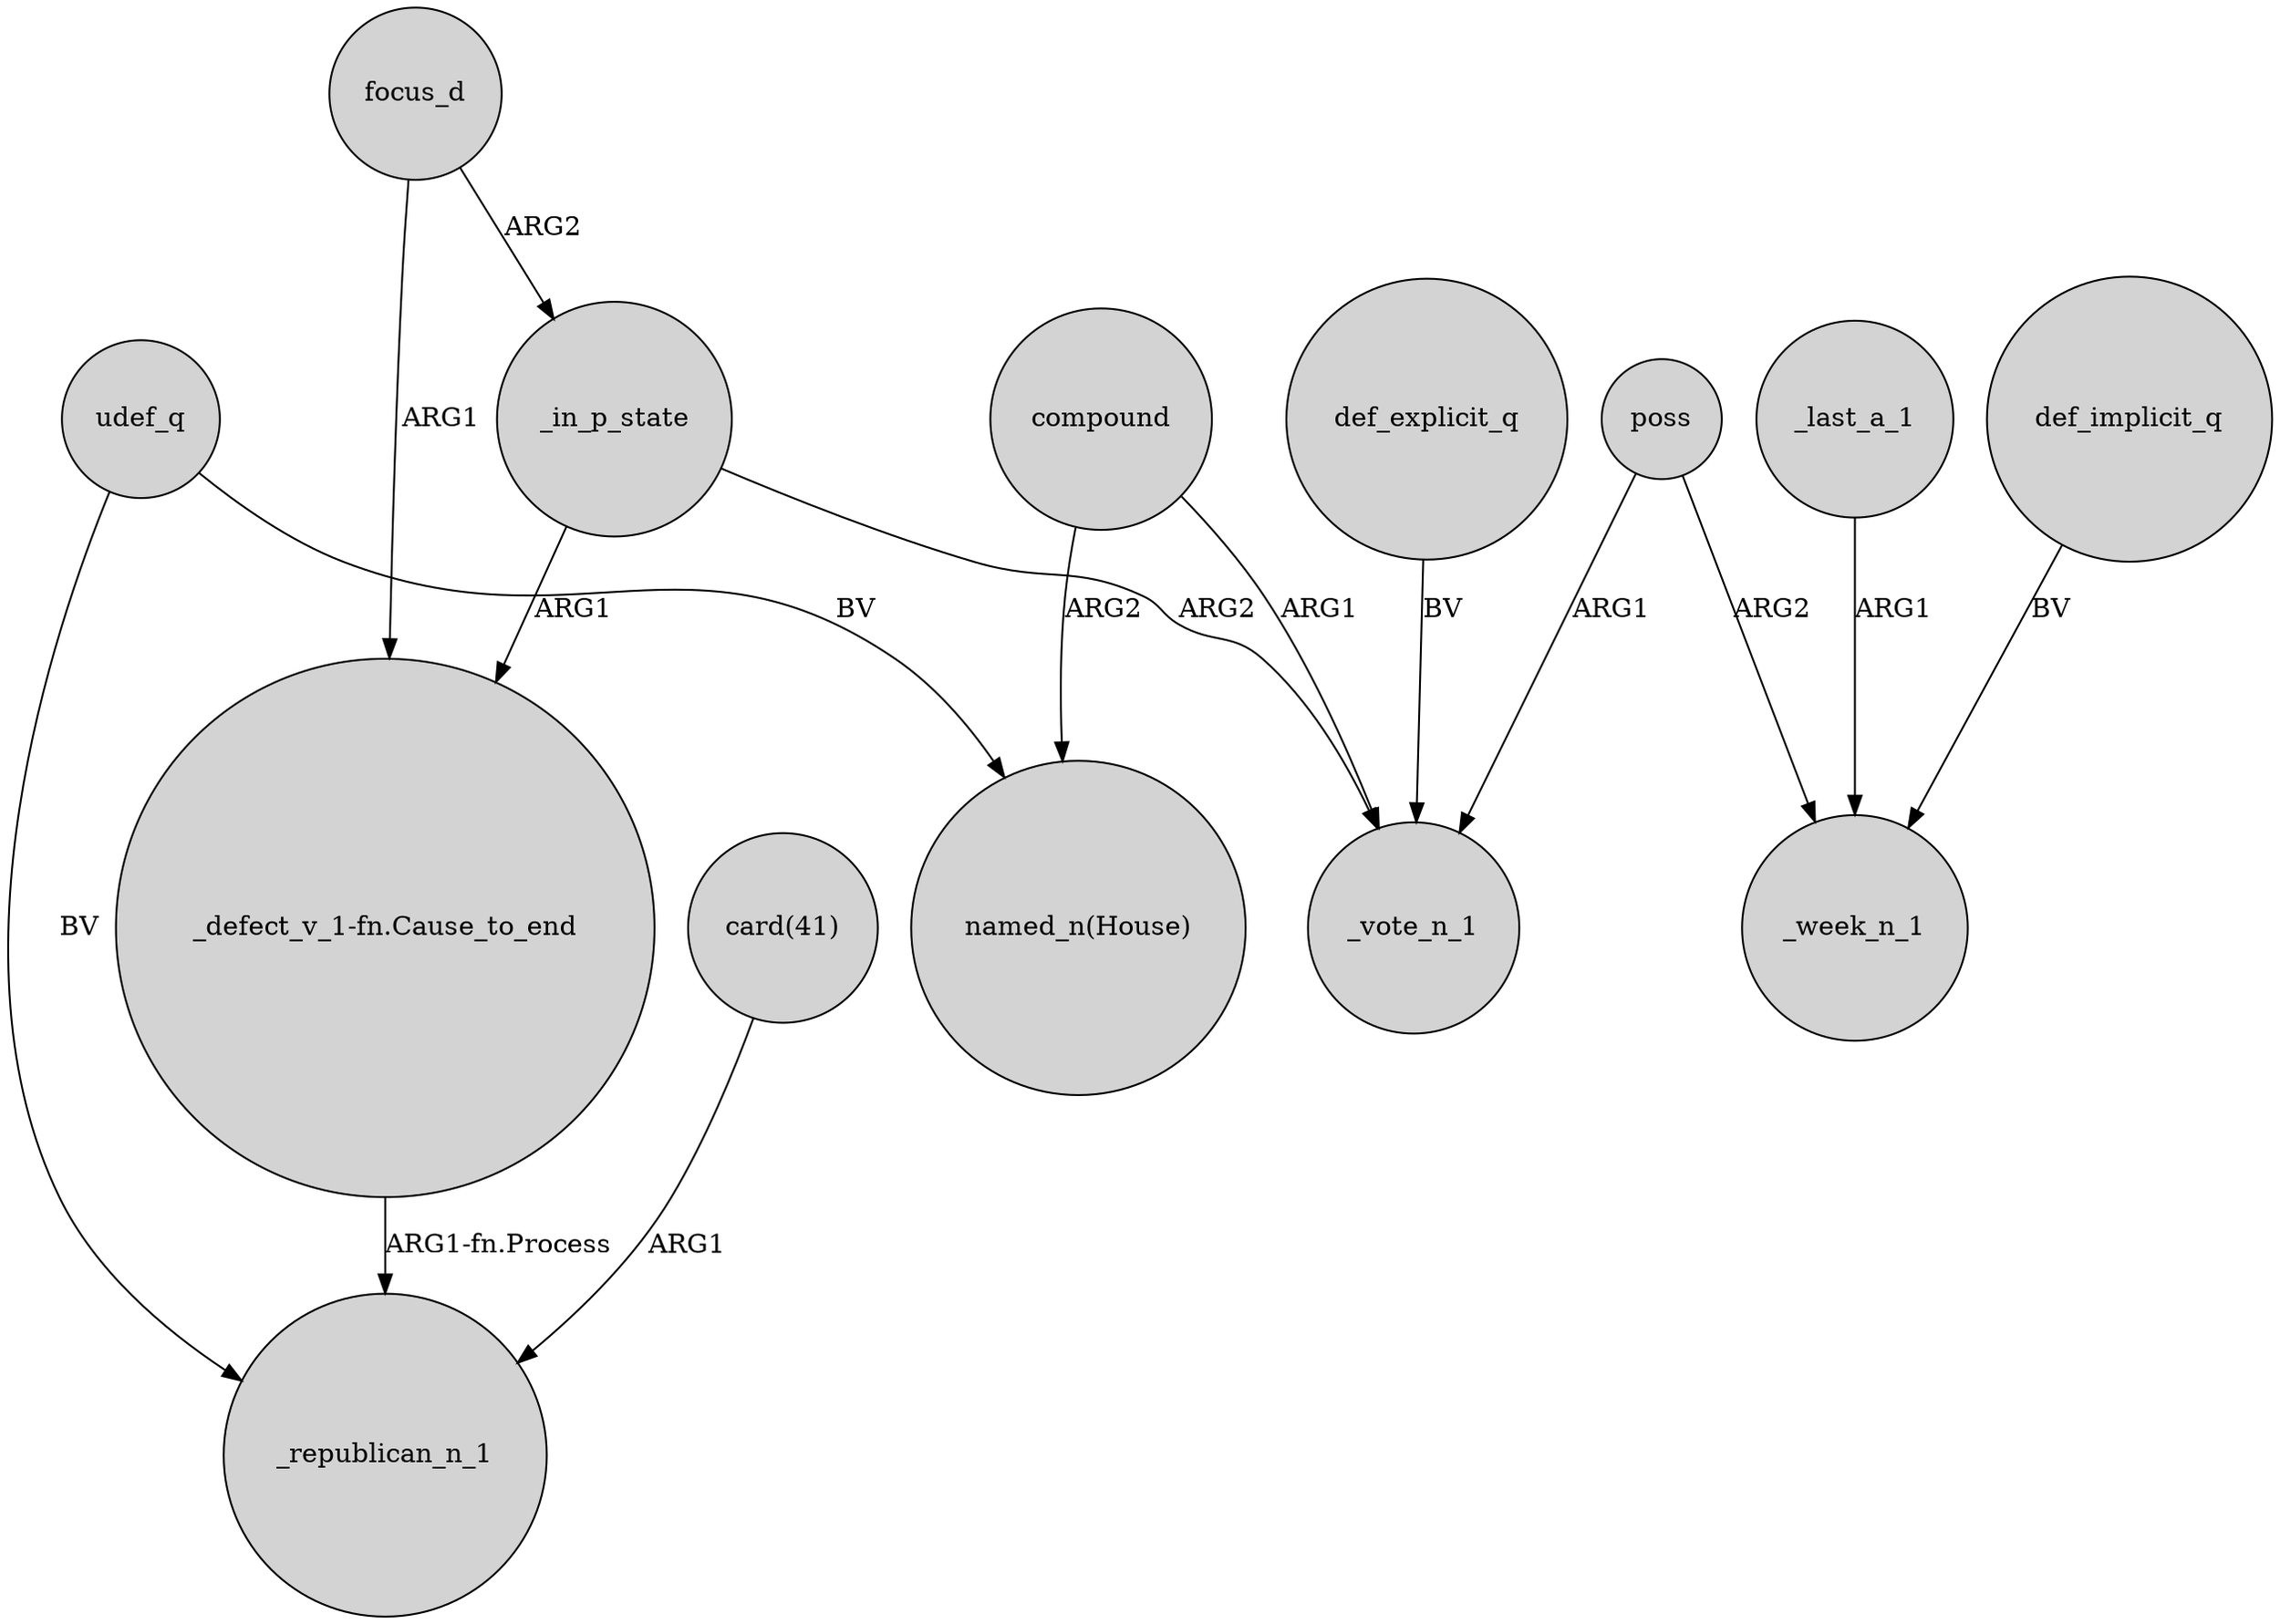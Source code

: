 digraph {
	node [shape=circle style=filled]
	compound -> _vote_n_1 [label=ARG1]
	"_defect_v_1-fn.Cause_to_end" -> _republican_n_1 [label="ARG1-fn.Process"]
	"card(41)" -> _republican_n_1 [label=ARG1]
	focus_d -> _in_p_state [label=ARG2]
	_last_a_1 -> _week_n_1 [label=ARG1]
	compound -> "named_n(House)" [label=ARG2]
	_in_p_state -> _vote_n_1 [label=ARG2]
	poss -> _week_n_1 [label=ARG2]
	def_explicit_q -> _vote_n_1 [label=BV]
	def_implicit_q -> _week_n_1 [label=BV]
	_in_p_state -> "_defect_v_1-fn.Cause_to_end" [label=ARG1]
	udef_q -> "named_n(House)" [label=BV]
	poss -> _vote_n_1 [label=ARG1]
	focus_d -> "_defect_v_1-fn.Cause_to_end" [label=ARG1]
	udef_q -> _republican_n_1 [label=BV]
}
